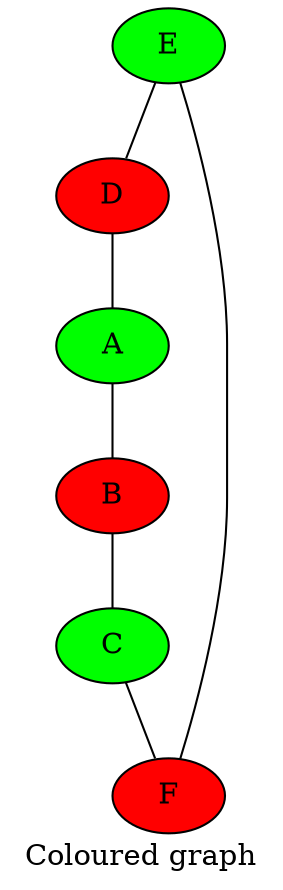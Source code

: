 graph {
label="Coloured graph"
E[label="E", style="filled", color="black", fillcolor="green"]
F[label="F", style="filled", color="black", fillcolor="red"]
C[label="C", style="filled", color="black", fillcolor="green"]
D[label="D", style="filled", color="black", fillcolor="red"]
A[label="A", style="filled", color="black", fillcolor="green"]
B[label="B", style="filled", color="black", fillcolor="red"]
A -- B
B -- C
C -- F
F -- E
E -- D
D -- A
}